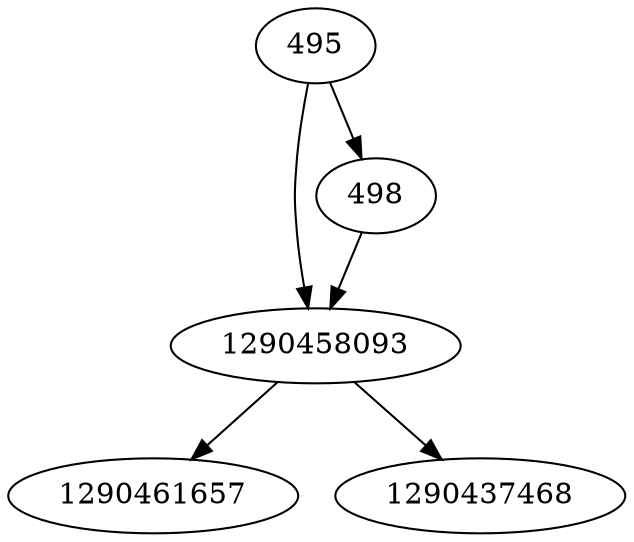 strict digraph  {
1290458093;
495;
498;
1290461657;
1290437468;
1290458093 -> 1290461657;
1290458093 -> 1290437468;
495 -> 498;
495 -> 1290458093;
498 -> 1290458093;
}

